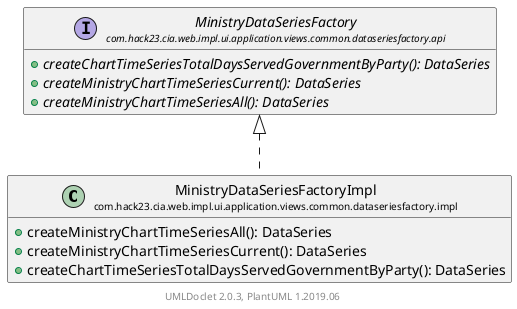@startuml
    set namespaceSeparator none
    hide empty fields
    hide empty methods

    class "<size:14>MinistryDataSeriesFactoryImpl\n<size:10>com.hack23.cia.web.impl.ui.application.views.common.dataseriesfactory.impl" as com.hack23.cia.web.impl.ui.application.views.common.dataseriesfactory.impl.MinistryDataSeriesFactoryImpl [[MinistryDataSeriesFactoryImpl.html]] {
        +createMinistryChartTimeSeriesAll(): DataSeries
        +createMinistryChartTimeSeriesCurrent(): DataSeries
        +createChartTimeSeriesTotalDaysServedGovernmentByParty(): DataSeries
    }

    interface "<size:14>MinistryDataSeriesFactory\n<size:10>com.hack23.cia.web.impl.ui.application.views.common.dataseriesfactory.api" as com.hack23.cia.web.impl.ui.application.views.common.dataseriesfactory.api.MinistryDataSeriesFactory [[../api/MinistryDataSeriesFactory.html]] {
        {abstract} +createChartTimeSeriesTotalDaysServedGovernmentByParty(): DataSeries
        {abstract} +createMinistryChartTimeSeriesCurrent(): DataSeries
        {abstract} +createMinistryChartTimeSeriesAll(): DataSeries
    }

    com.hack23.cia.web.impl.ui.application.views.common.dataseriesfactory.api.MinistryDataSeriesFactory <|.. com.hack23.cia.web.impl.ui.application.views.common.dataseriesfactory.impl.MinistryDataSeriesFactoryImpl

    center footer UMLDoclet 2.0.3, PlantUML 1.2019.06
@enduml
